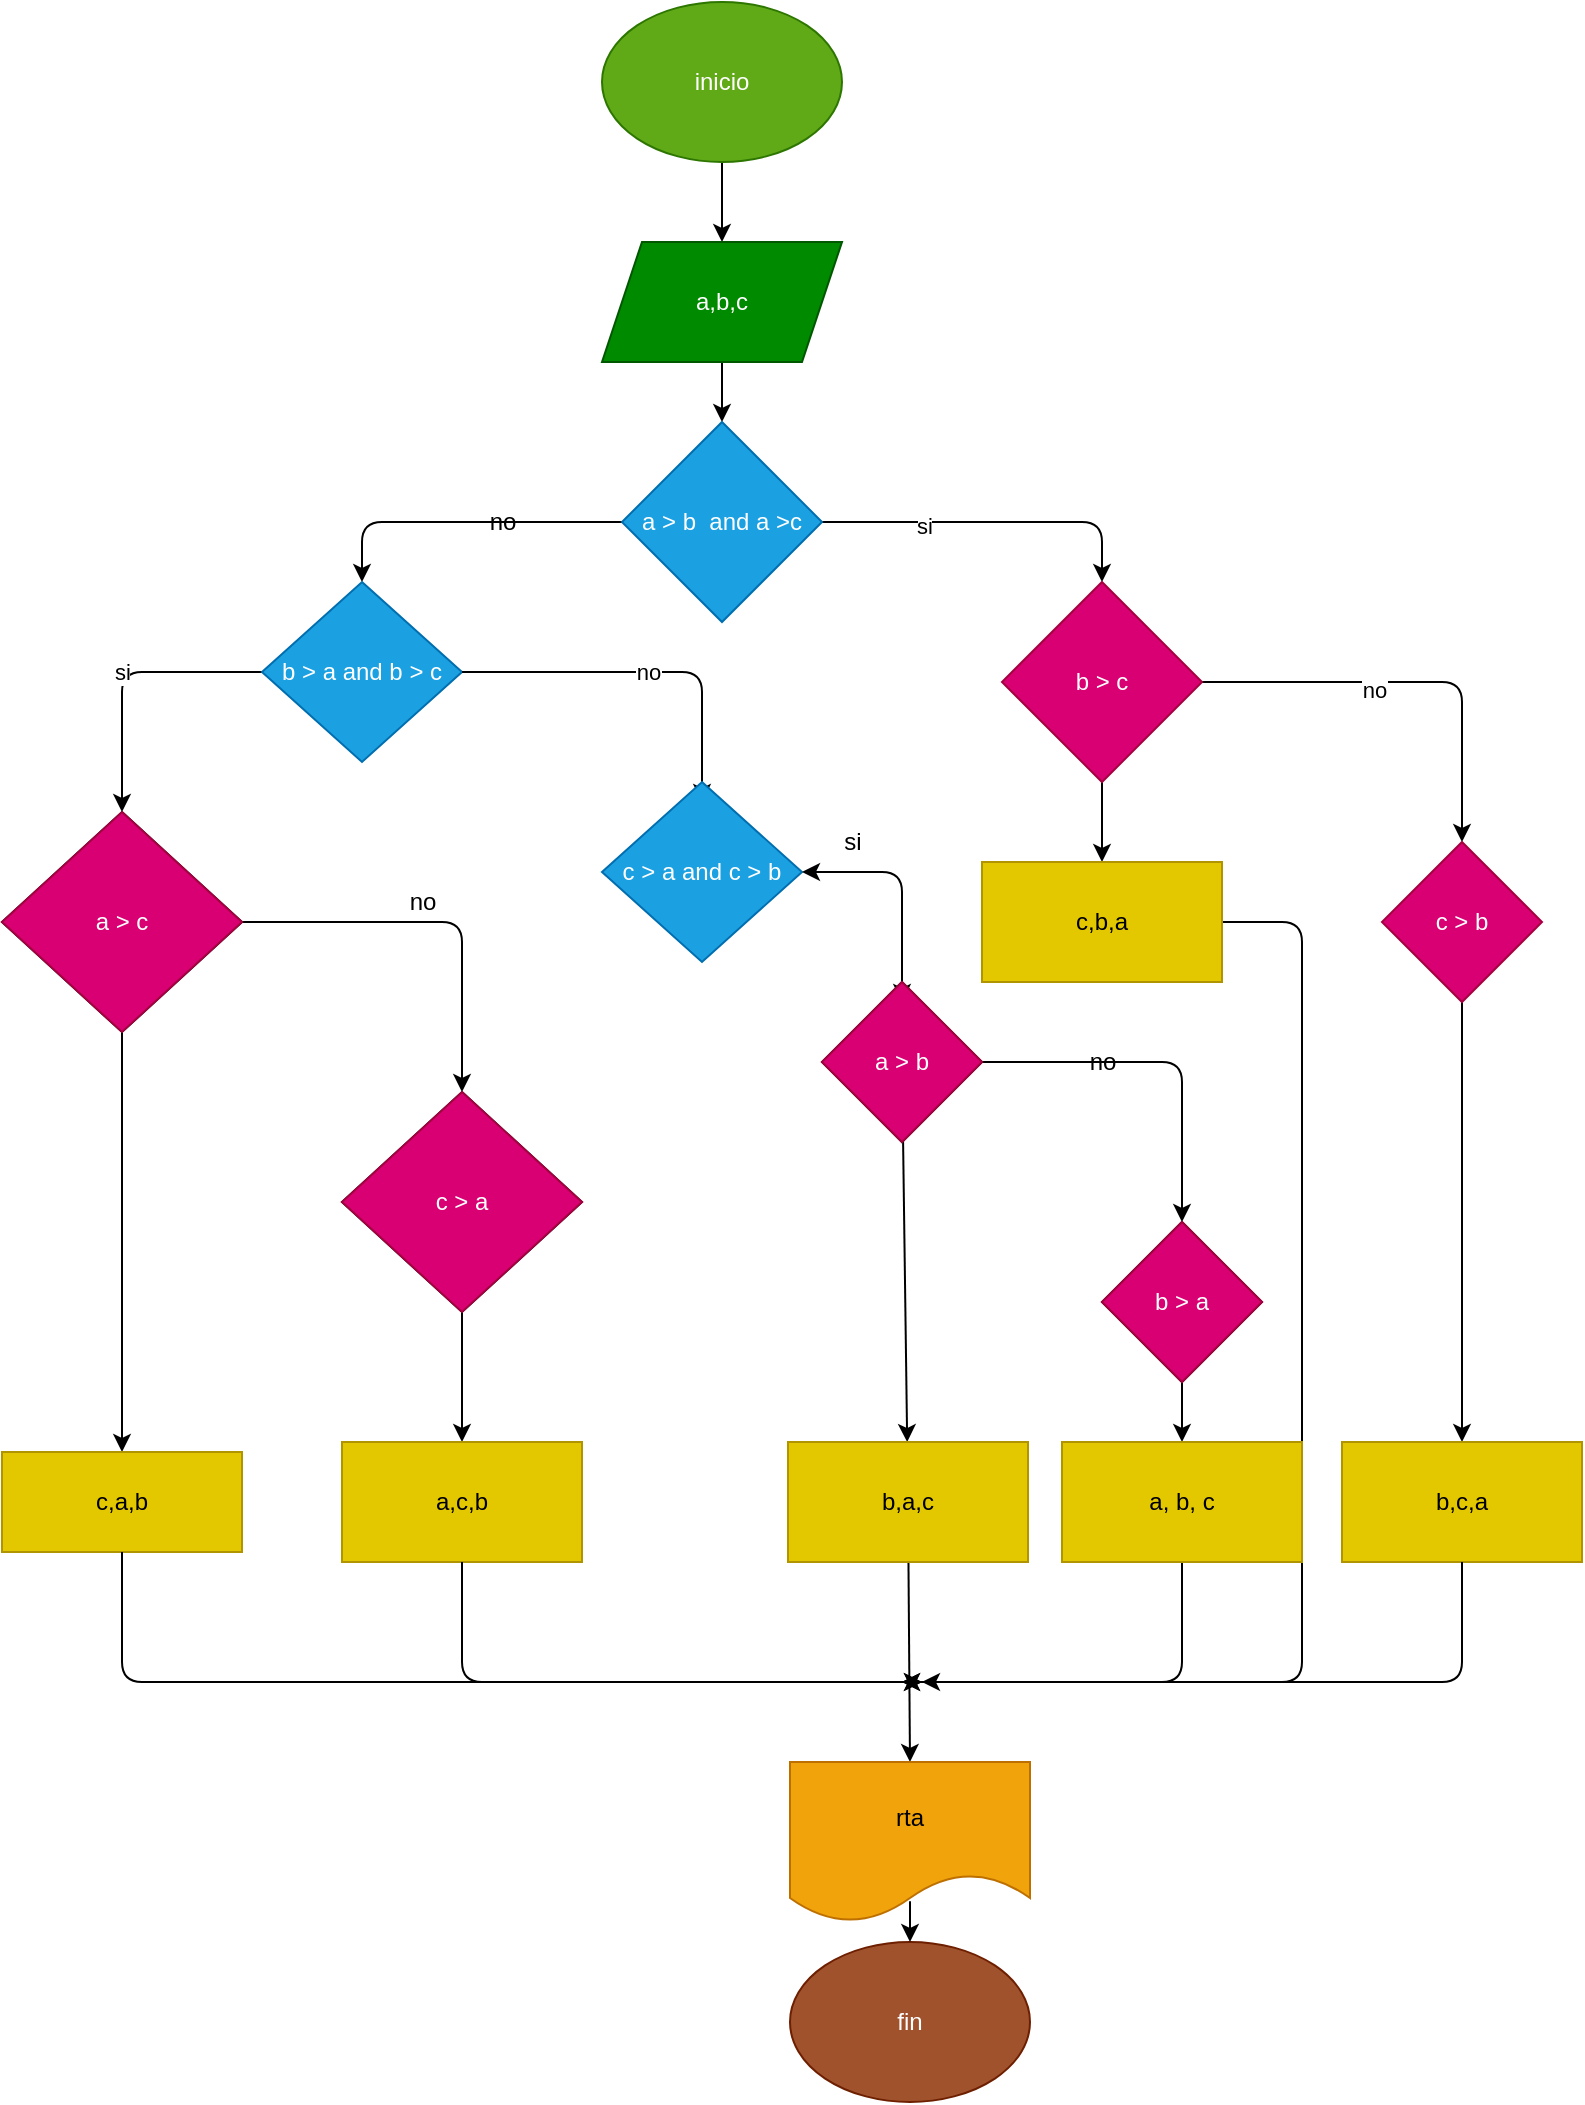<mxfile>
    <diagram id="sv6fmrOtiWnNF72kmTGA" name="Página-1">
        <mxGraphModel dx="1066" dy="804" grid="1" gridSize="10" guides="1" tooltips="1" connect="1" arrows="1" fold="1" page="1" pageScale="1" pageWidth="827" pageHeight="1169" math="0" shadow="0">
            <root>
                <mxCell id="0"/>
                <mxCell id="1" parent="0"/>
                <mxCell id="4" value="" style="edgeStyle=none;html=1;" edge="1" parent="1" source="2" target="3">
                    <mxGeometry relative="1" as="geometry"/>
                </mxCell>
                <mxCell id="2" value="inicio" style="ellipse;whiteSpace=wrap;html=1;fillColor=#60a917;fontColor=#ffffff;strokeColor=#2D7600;" vertex="1" parent="1">
                    <mxGeometry x="320" y="30" width="120" height="80" as="geometry"/>
                </mxCell>
                <mxCell id="8" value="" style="edgeStyle=none;html=1;" edge="1" parent="1" source="3" target="7">
                    <mxGeometry relative="1" as="geometry"/>
                </mxCell>
                <mxCell id="3" value="a,b,c" style="shape=parallelogram;perimeter=parallelogramPerimeter;whiteSpace=wrap;html=1;fixedSize=1;fillColor=#008a00;fontColor=#ffffff;strokeColor=#005700;" vertex="1" parent="1">
                    <mxGeometry x="320" y="150" width="120" height="60" as="geometry"/>
                </mxCell>
                <mxCell id="10" value="" style="edgeStyle=none;html=1;" edge="1" parent="1" source="7" target="9">
                    <mxGeometry relative="1" as="geometry">
                        <Array as="points">
                            <mxPoint x="570" y="290"/>
                        </Array>
                    </mxGeometry>
                </mxCell>
                <mxCell id="11" value="si" style="edgeLabel;html=1;align=center;verticalAlign=middle;resizable=0;points=[];" vertex="1" connectable="0" parent="10">
                    <mxGeometry x="-0.402" y="-2" relative="1" as="geometry">
                        <mxPoint as="offset"/>
                    </mxGeometry>
                </mxCell>
                <mxCell id="22" value="" style="edgeStyle=none;html=1;" edge="1" parent="1" source="7" target="21">
                    <mxGeometry relative="1" as="geometry">
                        <Array as="points">
                            <mxPoint x="200" y="290"/>
                        </Array>
                    </mxGeometry>
                </mxCell>
                <mxCell id="7" value="a &amp;gt; b&amp;nbsp; and a &amp;gt;c" style="rhombus;whiteSpace=wrap;html=1;fillColor=#1ba1e2;fontColor=#ffffff;strokeColor=#006EAF;" vertex="1" parent="1">
                    <mxGeometry x="330" y="240" width="100" height="100" as="geometry"/>
                </mxCell>
                <mxCell id="13" value="" style="edgeStyle=none;html=1;" edge="1" parent="1" source="9" target="12">
                    <mxGeometry relative="1" as="geometry"/>
                </mxCell>
                <mxCell id="15" value="" style="edgeStyle=none;html=1;" edge="1" parent="1" source="9" target="14">
                    <mxGeometry relative="1" as="geometry">
                        <Array as="points">
                            <mxPoint x="750" y="370"/>
                        </Array>
                    </mxGeometry>
                </mxCell>
                <mxCell id="16" value="no" style="edgeLabel;html=1;align=center;verticalAlign=middle;resizable=0;points=[];" vertex="1" connectable="0" parent="15">
                    <mxGeometry x="-0.181" y="-4" relative="1" as="geometry">
                        <mxPoint as="offset"/>
                    </mxGeometry>
                </mxCell>
                <mxCell id="9" value="b &amp;gt; c" style="rhombus;whiteSpace=wrap;html=1;fillColor=#d80073;fontColor=#ffffff;strokeColor=#A50040;" vertex="1" parent="1">
                    <mxGeometry x="520" y="320" width="100" height="100" as="geometry"/>
                </mxCell>
                <mxCell id="12" value="c,b,a" style="whiteSpace=wrap;html=1;" vertex="1" parent="1">
                    <mxGeometry x="510" y="460" width="120" height="60" as="geometry"/>
                </mxCell>
                <mxCell id="18" value="" style="edgeStyle=none;html=1;" edge="1" parent="1" source="14" target="17">
                    <mxGeometry relative="1" as="geometry"/>
                </mxCell>
                <mxCell id="14" value="c &amp;gt; b" style="rhombus;whiteSpace=wrap;html=1;fillColor=#d80073;fontColor=#ffffff;strokeColor=#A50040;" vertex="1" parent="1">
                    <mxGeometry x="710" y="450" width="80" height="80" as="geometry"/>
                </mxCell>
                <mxCell id="17" value="b,c,a" style="whiteSpace=wrap;html=1;fillColor=#e3c800;fontColor=#000000;strokeColor=#B09500;" vertex="1" parent="1">
                    <mxGeometry x="690" y="750" width="120" height="60" as="geometry"/>
                </mxCell>
                <mxCell id="27" value="si" style="edgeStyle=none;html=1;" edge="1" parent="1" source="21" target="26">
                    <mxGeometry relative="1" as="geometry">
                        <Array as="points">
                            <mxPoint x="80" y="365"/>
                        </Array>
                    </mxGeometry>
                </mxCell>
                <mxCell id="21" value="b &amp;gt; a and b &amp;gt; c" style="rhombus;whiteSpace=wrap;html=1;fillColor=#1ba1e2;fontColor=#ffffff;strokeColor=#006EAF;" vertex="1" parent="1">
                    <mxGeometry x="150" y="320" width="100" height="90" as="geometry"/>
                </mxCell>
                <mxCell id="23" value="no" style="text;html=1;align=center;verticalAlign=middle;resizable=0;points=[];autosize=1;strokeColor=none;fillColor=none;" vertex="1" parent="1">
                    <mxGeometry x="250" y="275" width="40" height="30" as="geometry"/>
                </mxCell>
                <mxCell id="32" value="" style="edgeStyle=none;html=1;" edge="1" parent="1" source="26" target="31">
                    <mxGeometry relative="1" as="geometry"/>
                </mxCell>
                <mxCell id="37" value="" style="edgeStyle=none;html=1;" edge="1" parent="1" source="26" target="35">
                    <mxGeometry relative="1" as="geometry">
                        <Array as="points">
                            <mxPoint x="250" y="490"/>
                        </Array>
                    </mxGeometry>
                </mxCell>
                <mxCell id="26" value="a &amp;gt; c" style="rhombus;whiteSpace=wrap;html=1;" vertex="1" parent="1">
                    <mxGeometry x="20" y="435" width="120" height="110" as="geometry"/>
                </mxCell>
                <mxCell id="31" value="c,a,b" style="whiteSpace=wrap;html=1;fillColor=#e3c800;fontColor=#000000;strokeColor=#B09500;" vertex="1" parent="1">
                    <mxGeometry x="20" y="755" width="120" height="50" as="geometry"/>
                </mxCell>
                <mxCell id="40" value="" style="edgeStyle=none;html=1;" edge="1" parent="1" source="35" target="39">
                    <mxGeometry relative="1" as="geometry"/>
                </mxCell>
                <mxCell id="35" value="c &amp;gt; a" style="rhombus;whiteSpace=wrap;html=1;" vertex="1" parent="1">
                    <mxGeometry x="190" y="575" width="120" height="110" as="geometry"/>
                </mxCell>
                <mxCell id="36" value="no" style="endArrow=classic;html=1;exitX=1;exitY=0.5;exitDx=0;exitDy=0;" edge="1" parent="1" source="21">
                    <mxGeometry width="50" height="50" relative="1" as="geometry">
                        <mxPoint x="150" y="440" as="sourcePoint"/>
                        <mxPoint x="370" y="430" as="targetPoint"/>
                        <Array as="points">
                            <mxPoint x="370" y="365"/>
                        </Array>
                    </mxGeometry>
                </mxCell>
                <mxCell id="38" value="no" style="text;html=1;align=center;verticalAlign=middle;resizable=0;points=[];autosize=1;strokeColor=none;fillColor=none;" vertex="1" parent="1">
                    <mxGeometry x="210" y="465" width="40" height="30" as="geometry"/>
                </mxCell>
                <mxCell id="39" value="a,c,b" style="whiteSpace=wrap;html=1;fillColor=#e3c800;fontColor=#000000;strokeColor=#B09500;" vertex="1" parent="1">
                    <mxGeometry x="190" y="750" width="120" height="60" as="geometry"/>
                </mxCell>
                <mxCell id="41" value="c &amp;gt; a and c &amp;gt; b" style="rhombus;whiteSpace=wrap;html=1;fillColor=#1ba1e2;fontColor=#ffffff;strokeColor=#006EAF;" vertex="1" parent="1">
                    <mxGeometry x="320" y="420" width="100" height="90" as="geometry"/>
                </mxCell>
                <mxCell id="45" value="" style="endArrow=classic;startArrow=classic;html=1;entryX=1;entryY=0.5;entryDx=0;entryDy=0;entryPerimeter=0;" edge="1" parent="1" target="41">
                    <mxGeometry width="50" height="50" relative="1" as="geometry">
                        <mxPoint x="470" y="530" as="sourcePoint"/>
                        <mxPoint x="390" y="460" as="targetPoint"/>
                        <Array as="points">
                            <mxPoint x="470" y="465"/>
                        </Array>
                    </mxGeometry>
                </mxCell>
                <mxCell id="46" value="si" style="text;html=1;align=center;verticalAlign=middle;resizable=0;points=[];autosize=1;strokeColor=none;fillColor=none;" vertex="1" parent="1">
                    <mxGeometry x="430" y="435" width="30" height="30" as="geometry"/>
                </mxCell>
                <mxCell id="49" value="" style="edgeStyle=none;html=1;" edge="1" parent="1" source="47" target="48">
                    <mxGeometry relative="1" as="geometry"/>
                </mxCell>
                <mxCell id="51" value="" style="edgeStyle=none;html=1;" edge="1" parent="1" source="47" target="50">
                    <mxGeometry relative="1" as="geometry">
                        <Array as="points">
                            <mxPoint x="610" y="560"/>
                        </Array>
                    </mxGeometry>
                </mxCell>
                <mxCell id="47" value="a &amp;gt; b" style="rhombus;whiteSpace=wrap;html=1;" vertex="1" parent="1">
                    <mxGeometry x="430" y="520" width="80" height="80" as="geometry"/>
                </mxCell>
                <mxCell id="56" value="" style="edgeStyle=none;html=1;entryX=0.5;entryY=0;entryDx=0;entryDy=0;" edge="1" parent="1" source="48" target="55">
                    <mxGeometry relative="1" as="geometry"/>
                </mxCell>
                <mxCell id="48" value="b,a,c" style="whiteSpace=wrap;html=1;fillColor=#e3c800;fontColor=#000000;strokeColor=#B09500;" vertex="1" parent="1">
                    <mxGeometry x="413" y="750" width="120" height="60" as="geometry"/>
                </mxCell>
                <mxCell id="54" value="" style="edgeStyle=none;html=1;" edge="1" parent="1" source="50" target="53">
                    <mxGeometry relative="1" as="geometry"/>
                </mxCell>
                <mxCell id="50" value="b &amp;gt; a" style="rhombus;whiteSpace=wrap;html=1;" vertex="1" parent="1">
                    <mxGeometry x="570" y="640" width="80" height="80" as="geometry"/>
                </mxCell>
                <mxCell id="52" value="no" style="text;html=1;align=center;verticalAlign=middle;resizable=0;points=[];autosize=1;strokeColor=none;fillColor=none;" vertex="1" parent="1">
                    <mxGeometry x="550" y="545" width="40" height="30" as="geometry"/>
                </mxCell>
                <mxCell id="53" value="a, b, c" style="whiteSpace=wrap;html=1;" vertex="1" parent="1">
                    <mxGeometry x="550" y="750" width="120" height="60" as="geometry"/>
                </mxCell>
                <mxCell id="55" value="rta" style="shape=document;whiteSpace=wrap;html=1;boundedLbl=1;fillColor=#f0a30a;fontColor=#000000;strokeColor=#BD7000;" vertex="1" parent="1">
                    <mxGeometry x="414" y="910" width="120" height="80" as="geometry"/>
                </mxCell>
                <mxCell id="57" value="" style="endArrow=classic;html=1;exitX=0.5;exitY=1;exitDx=0;exitDy=0;" edge="1" parent="1" source="31">
                    <mxGeometry width="50" height="50" relative="1" as="geometry">
                        <mxPoint x="400" y="800" as="sourcePoint"/>
                        <mxPoint x="480" y="870" as="targetPoint"/>
                        <Array as="points">
                            <mxPoint x="80" y="870"/>
                            <mxPoint x="280" y="870"/>
                        </Array>
                    </mxGeometry>
                </mxCell>
                <mxCell id="58" value="" style="endArrow=classic;html=1;exitX=0.5;exitY=1;exitDx=0;exitDy=0;" edge="1" parent="1" source="39">
                    <mxGeometry width="50" height="50" relative="1" as="geometry">
                        <mxPoint x="270" y="850" as="sourcePoint"/>
                        <mxPoint x="480" y="870" as="targetPoint"/>
                        <Array as="points">
                            <mxPoint x="250" y="870"/>
                        </Array>
                    </mxGeometry>
                </mxCell>
                <mxCell id="59" value="" style="endArrow=classic;html=1;exitX=0.5;exitY=1;exitDx=0;exitDy=0;" edge="1" parent="1" source="53">
                    <mxGeometry width="50" height="50" relative="1" as="geometry">
                        <mxPoint x="510" y="850" as="sourcePoint"/>
                        <mxPoint x="470" y="870" as="targetPoint"/>
                        <Array as="points">
                            <mxPoint x="610" y="870"/>
                        </Array>
                    </mxGeometry>
                </mxCell>
                <mxCell id="60" value="" style="endArrow=classic;html=1;exitX=0.5;exitY=1;exitDx=0;exitDy=0;" edge="1" parent="1" source="17">
                    <mxGeometry width="50" height="50" relative="1" as="geometry">
                        <mxPoint x="510" y="850" as="sourcePoint"/>
                        <mxPoint x="470" y="870" as="targetPoint"/>
                        <Array as="points">
                            <mxPoint x="750" y="870"/>
                        </Array>
                    </mxGeometry>
                </mxCell>
                <mxCell id="61" value="fin" style="ellipse;whiteSpace=wrap;html=1;fillColor=#a0522d;fontColor=#ffffff;strokeColor=#6D1F00;" vertex="1" parent="1">
                    <mxGeometry x="414" y="1000" width="120" height="80" as="geometry"/>
                </mxCell>
                <mxCell id="62" value="" style="endArrow=classic;html=1;entryX=0.5;entryY=0;entryDx=0;entryDy=0;exitX=0.5;exitY=0.87;exitDx=0;exitDy=0;exitPerimeter=0;" edge="1" parent="1" source="55" target="61">
                    <mxGeometry width="50" height="50" relative="1" as="geometry">
                        <mxPoint x="510" y="1020" as="sourcePoint"/>
                        <mxPoint x="560" y="970" as="targetPoint"/>
                    </mxGeometry>
                </mxCell>
                <mxCell id="63" value="a &amp;gt; c" style="rhombus;whiteSpace=wrap;html=1;fillColor=#d80073;fontColor=#ffffff;strokeColor=#A50040;" vertex="1" parent="1">
                    <mxGeometry x="20" y="435" width="120" height="110" as="geometry"/>
                </mxCell>
                <mxCell id="64" value="c &amp;gt; a" style="rhombus;whiteSpace=wrap;html=1;fillColor=#d80073;fontColor=#ffffff;strokeColor=#A50040;" vertex="1" parent="1">
                    <mxGeometry x="190" y="575" width="120" height="110" as="geometry"/>
                </mxCell>
                <mxCell id="65" value="a &amp;gt; b" style="rhombus;whiteSpace=wrap;html=1;fillColor=#d80073;fontColor=#ffffff;strokeColor=#A50040;" vertex="1" parent="1">
                    <mxGeometry x="430" y="520" width="80" height="80" as="geometry"/>
                </mxCell>
                <mxCell id="66" value="b &amp;gt; a" style="rhombus;whiteSpace=wrap;html=1;fillColor=#d80073;fontColor=#ffffff;strokeColor=#A50040;" vertex="1" parent="1">
                    <mxGeometry x="570" y="640" width="80" height="80" as="geometry"/>
                </mxCell>
                <mxCell id="67" value="" style="endArrow=classic;html=1;exitX=1;exitY=0.5;exitDx=0;exitDy=0;" edge="1" parent="1" source="12">
                    <mxGeometry width="50" height="50" relative="1" as="geometry">
                        <mxPoint x="410" y="610" as="sourcePoint"/>
                        <mxPoint x="480" y="870" as="targetPoint"/>
                        <Array as="points">
                            <mxPoint x="670" y="490"/>
                            <mxPoint x="670" y="870"/>
                        </Array>
                    </mxGeometry>
                </mxCell>
                <mxCell id="68" value="c,b,a" style="whiteSpace=wrap;html=1;" vertex="1" parent="1">
                    <mxGeometry x="510" y="460" width="120" height="60" as="geometry"/>
                </mxCell>
                <mxCell id="69" value="c,b,a" style="whiteSpace=wrap;html=1;fillColor=#e3c800;fontColor=#000000;strokeColor=#B09500;" vertex="1" parent="1">
                    <mxGeometry x="510" y="460" width="120" height="60" as="geometry"/>
                </mxCell>
                <mxCell id="70" value="a, b, c" style="whiteSpace=wrap;html=1;fillColor=#e3c800;fontColor=#000000;strokeColor=#B09500;" vertex="1" parent="1">
                    <mxGeometry x="550" y="750" width="120" height="60" as="geometry"/>
                </mxCell>
            </root>
        </mxGraphModel>
    </diagram>
</mxfile>